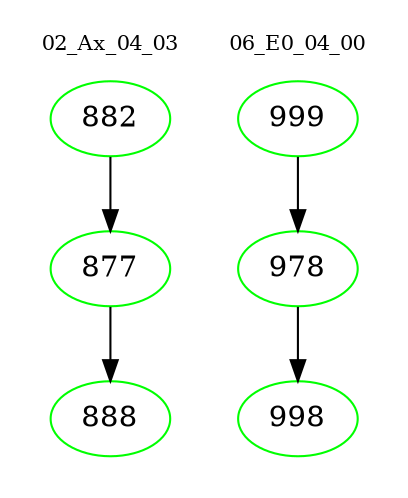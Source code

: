 digraph{
subgraph cluster_0 {
color = white
label = "02_Ax_04_03";
fontsize=10;
T0_882 [label="882", color="green"]
T0_882 -> T0_877 [color="black"]
T0_877 [label="877", color="green"]
T0_877 -> T0_888 [color="black"]
T0_888 [label="888", color="green"]
}
subgraph cluster_1 {
color = white
label = "06_E0_04_00";
fontsize=10;
T1_999 [label="999", color="green"]
T1_999 -> T1_978 [color="black"]
T1_978 [label="978", color="green"]
T1_978 -> T1_998 [color="black"]
T1_998 [label="998", color="green"]
}
}
